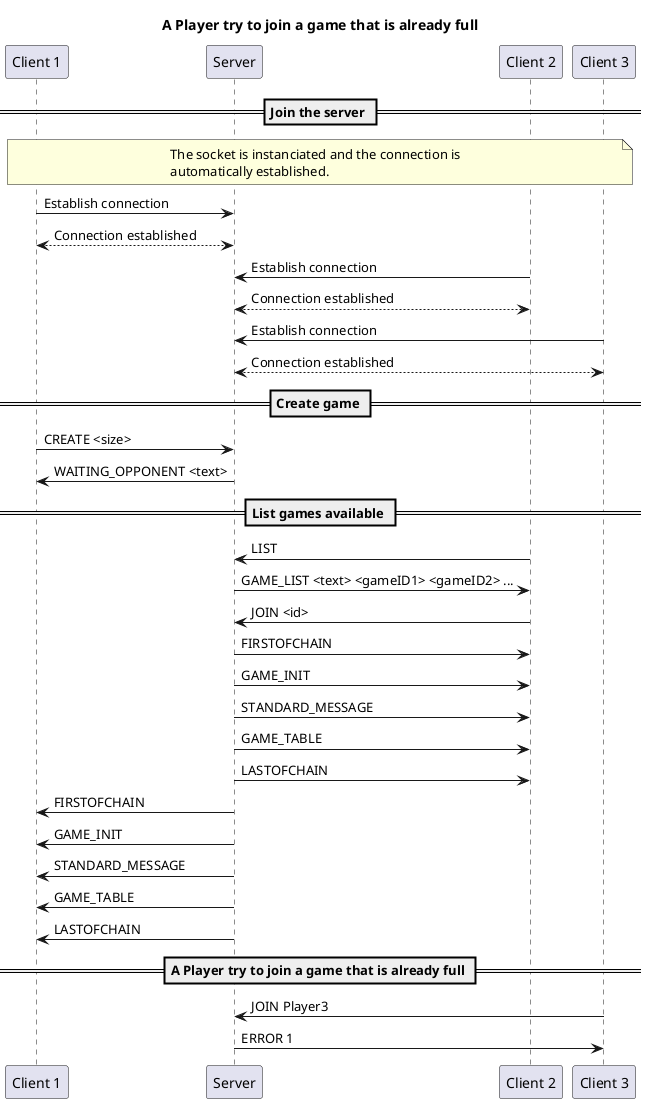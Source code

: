 @startuml

title "A Player try to join a game that is already full"

participant "Client 1" as c1
participant "Server" as s
participant "Client 2" as c2
participant "Client 3" as c3

== Join the server ==

note over c1, c3
The socket is instanciated and the connection is
automatically established.
end note

c1->s : Establish connection
c1<-->s : Connection established

c2->s : Establish connection
c2<-->s : Connection established

c3->s : Establish connection
c3<-->s : Connection established

== Create game ==

c1->s: CREATE <size>
s->c1: WAITING_OPPONENT <text>

== List games available ==

c2->s: LIST
s->c2: GAME_LIST <text> <gameID1> <gameID2> ...

c2->s: JOIN <id>

s->c2: FIRSTOFCHAIN
s->c2: GAME_INIT
s->c2: STANDARD_MESSAGE
s->c2: GAME_TABLE
s->c2: LASTOFCHAIN

s->c1: FIRSTOFCHAIN
s->c1: GAME_INIT
s->c1: STANDARD_MESSAGE
s->c1: GAME_TABLE
s->c1: LASTOFCHAIN

== A Player try to join a game that is already full ==

c3->s: JOIN Player3
s->c3: ERROR 1

@enduml
